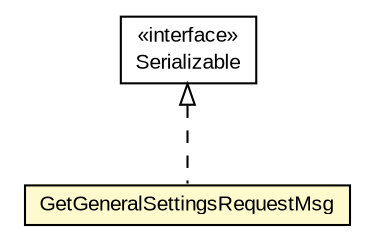 #!/usr/local/bin/dot
#
# Class diagram 
# Generated by UMLGraph version R5_6-24-gf6e263 (http://www.umlgraph.org/)
#

digraph G {
	edge [fontname="arial",fontsize=10,labelfontname="arial",labelfontsize=10];
	node [fontname="arial",fontsize=10,shape=plaintext];
	nodesep=0.25;
	ranksep=0.5;
	// org.miloss.fgsms.services.interfaces.policyconfiguration.GetGeneralSettingsRequestMsg
	c150942 [label=<<table title="org.miloss.fgsms.services.interfaces.policyconfiguration.GetGeneralSettingsRequestMsg" border="0" cellborder="1" cellspacing="0" cellpadding="2" port="p" bgcolor="lemonChiffon" href="./GetGeneralSettingsRequestMsg.html">
		<tr><td><table border="0" cellspacing="0" cellpadding="1">
<tr><td align="center" balign="center"> GetGeneralSettingsRequestMsg </td></tr>
		</table></td></tr>
		</table>>, URL="./GetGeneralSettingsRequestMsg.html", fontname="arial", fontcolor="black", fontsize=10.0];
	//org.miloss.fgsms.services.interfaces.policyconfiguration.GetGeneralSettingsRequestMsg implements java.io.Serializable
	c151186:p -> c150942:p [dir=back,arrowtail=empty,style=dashed];
	// java.io.Serializable
	c151186 [label=<<table title="java.io.Serializable" border="0" cellborder="1" cellspacing="0" cellpadding="2" port="p" href="http://java.sun.com/j2se/1.4.2/docs/api/java/io/Serializable.html">
		<tr><td><table border="0" cellspacing="0" cellpadding="1">
<tr><td align="center" balign="center"> &#171;interface&#187; </td></tr>
<tr><td align="center" balign="center"> Serializable </td></tr>
		</table></td></tr>
		</table>>, URL="http://java.sun.com/j2se/1.4.2/docs/api/java/io/Serializable.html", fontname="arial", fontcolor="black", fontsize=10.0];
}

